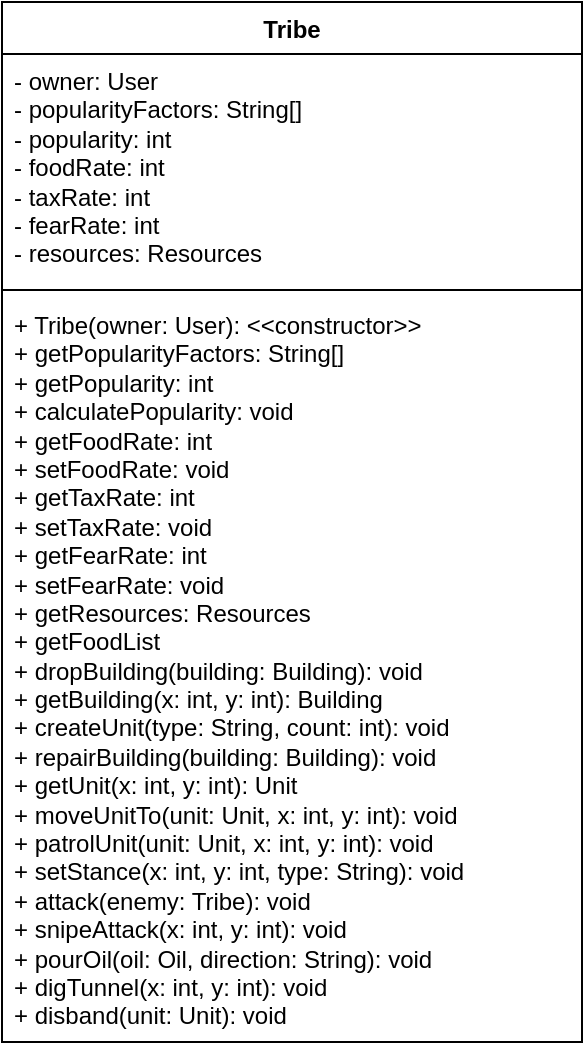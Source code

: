<mxfile version="21.1.4" type="device">
  <diagram name="Page-1" id="hcKuxEZQHqdqTzTMAdpM">
    <mxGraphModel dx="1105" dy="569" grid="1" gridSize="10" guides="1" tooltips="1" connect="1" arrows="1" fold="1" page="1" pageScale="1" pageWidth="1169" pageHeight="827" math="0" shadow="0">
      <root>
        <mxCell id="0" />
        <mxCell id="1" parent="0" />
        <mxCell id="mkiqf4qf6M-DO6z5vBHj-1" value="Tribe&lt;br&gt;" style="swimlane;fontStyle=1;align=center;verticalAlign=top;childLayout=stackLayout;horizontal=1;startSize=26;horizontalStack=0;resizeParent=1;resizeParentMax=0;resizeLast=0;collapsible=1;marginBottom=0;whiteSpace=wrap;html=1;" vertex="1" parent="1">
          <mxGeometry x="388" y="119" width="290" height="520" as="geometry" />
        </mxCell>
        <mxCell id="mkiqf4qf6M-DO6z5vBHj-2" value="- owner: User&lt;br&gt;- popularityFactors: String[]&lt;br&gt;- popularity: int&lt;br&gt;- foodRate: int&lt;br&gt;- taxRate: int&lt;br&gt;- fearRate: int&lt;br&gt;- resources: Resources" style="text;strokeColor=none;fillColor=none;align=left;verticalAlign=top;spacingLeft=4;spacingRight=4;overflow=hidden;rotatable=0;points=[[0,0.5],[1,0.5]];portConstraint=eastwest;whiteSpace=wrap;html=1;" vertex="1" parent="mkiqf4qf6M-DO6z5vBHj-1">
          <mxGeometry y="26" width="290" height="114" as="geometry" />
        </mxCell>
        <mxCell id="mkiqf4qf6M-DO6z5vBHj-3" value="" style="line;strokeWidth=1;fillColor=none;align=left;verticalAlign=middle;spacingTop=-1;spacingLeft=3;spacingRight=3;rotatable=0;labelPosition=right;points=[];portConstraint=eastwest;strokeColor=inherit;" vertex="1" parent="mkiqf4qf6M-DO6z5vBHj-1">
          <mxGeometry y="140" width="290" height="8" as="geometry" />
        </mxCell>
        <mxCell id="mkiqf4qf6M-DO6z5vBHj-4" value="+ Tribe(owner: User): &amp;lt;&amp;lt;constructor&amp;gt;&amp;gt;&lt;br&gt;+ getPopularityFactors: String[]&lt;br&gt;+ getPopularity: int&lt;br&gt;+ calculatePopularity: void&lt;br&gt;+ getFoodRate: int&lt;br&gt;+ setFoodRate: void&lt;br&gt;+ getTaxRate: int&lt;br&gt;+ setTaxRate: void&lt;br&gt;+ getFearRate: int&lt;br&gt;+ setFearRate: void&lt;br&gt;+ getResources: Resources&lt;br&gt;+ getFoodList&lt;br&gt;+ dropBuilding(building: Building): void&lt;br&gt;+ getBuilding(x: int, y: int): Building&lt;br&gt;+ createUnit(type: String, count: int): void&lt;br&gt;+ repairBuilding(building: Building): void&lt;br&gt;+ getUnit(x: int, y: int): Unit&lt;br&gt;+ moveUnitTo(unit: Unit, x: int, y: int): void&lt;br&gt;+ patrolUnit(unit: Unit, x: int, y: int): void&lt;br&gt;+ setStance(x: int, y: int, type: String): void&lt;br&gt;+ attack(enemy: Tribe): void&lt;br&gt;+ snipeAttack(x: int, y: int): void&lt;br&gt;+ pourOil(oil: Oil, direction: String): void&lt;br&gt;+ digTunnel(x: int, y: int): void&lt;br&gt;+ disband(unit: Unit): void&lt;br&gt;" style="text;strokeColor=none;fillColor=none;align=left;verticalAlign=top;spacingLeft=4;spacingRight=4;overflow=hidden;rotatable=0;points=[[0,0.5],[1,0.5]];portConstraint=eastwest;whiteSpace=wrap;html=1;" vertex="1" parent="mkiqf4qf6M-DO6z5vBHj-1">
          <mxGeometry y="148" width="290" height="372" as="geometry" />
        </mxCell>
      </root>
    </mxGraphModel>
  </diagram>
</mxfile>
